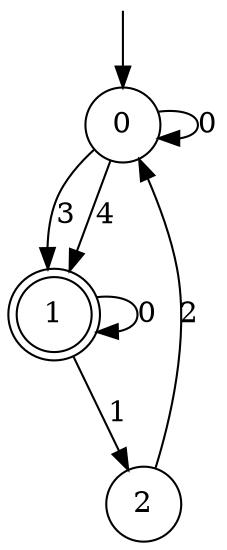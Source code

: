 digraph g {

	s0 [shape="circle" label="0"];
	s1 [shape="doublecircle" label="1"];
	s2 [shape="circle" label="2"];
	s0 -> s0 [label="0"];
	s0 -> s1 [label="3"];
	s0 -> s1 [label="4"];
	s1 -> s1 [label="0"];
	s1 -> s2 [label="1"];
	s2 -> s0 [label="2"];

__start0 [label="" shape="none" width="0" height="0"];
__start0 -> s0;

}
